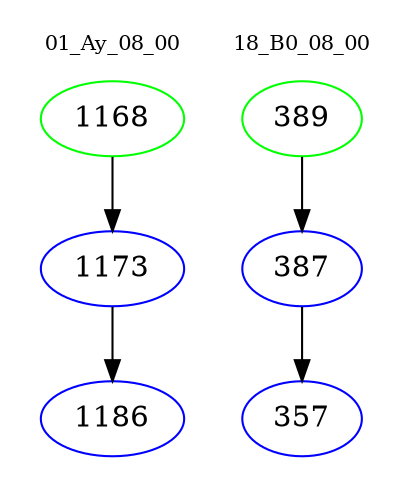 digraph{
subgraph cluster_0 {
color = white
label = "01_Ay_08_00";
fontsize=10;
T0_1168 [label="1168", color="green"]
T0_1168 -> T0_1173 [color="black"]
T0_1173 [label="1173", color="blue"]
T0_1173 -> T0_1186 [color="black"]
T0_1186 [label="1186", color="blue"]
}
subgraph cluster_1 {
color = white
label = "18_B0_08_00";
fontsize=10;
T1_389 [label="389", color="green"]
T1_389 -> T1_387 [color="black"]
T1_387 [label="387", color="blue"]
T1_387 -> T1_357 [color="black"]
T1_357 [label="357", color="blue"]
}
}
